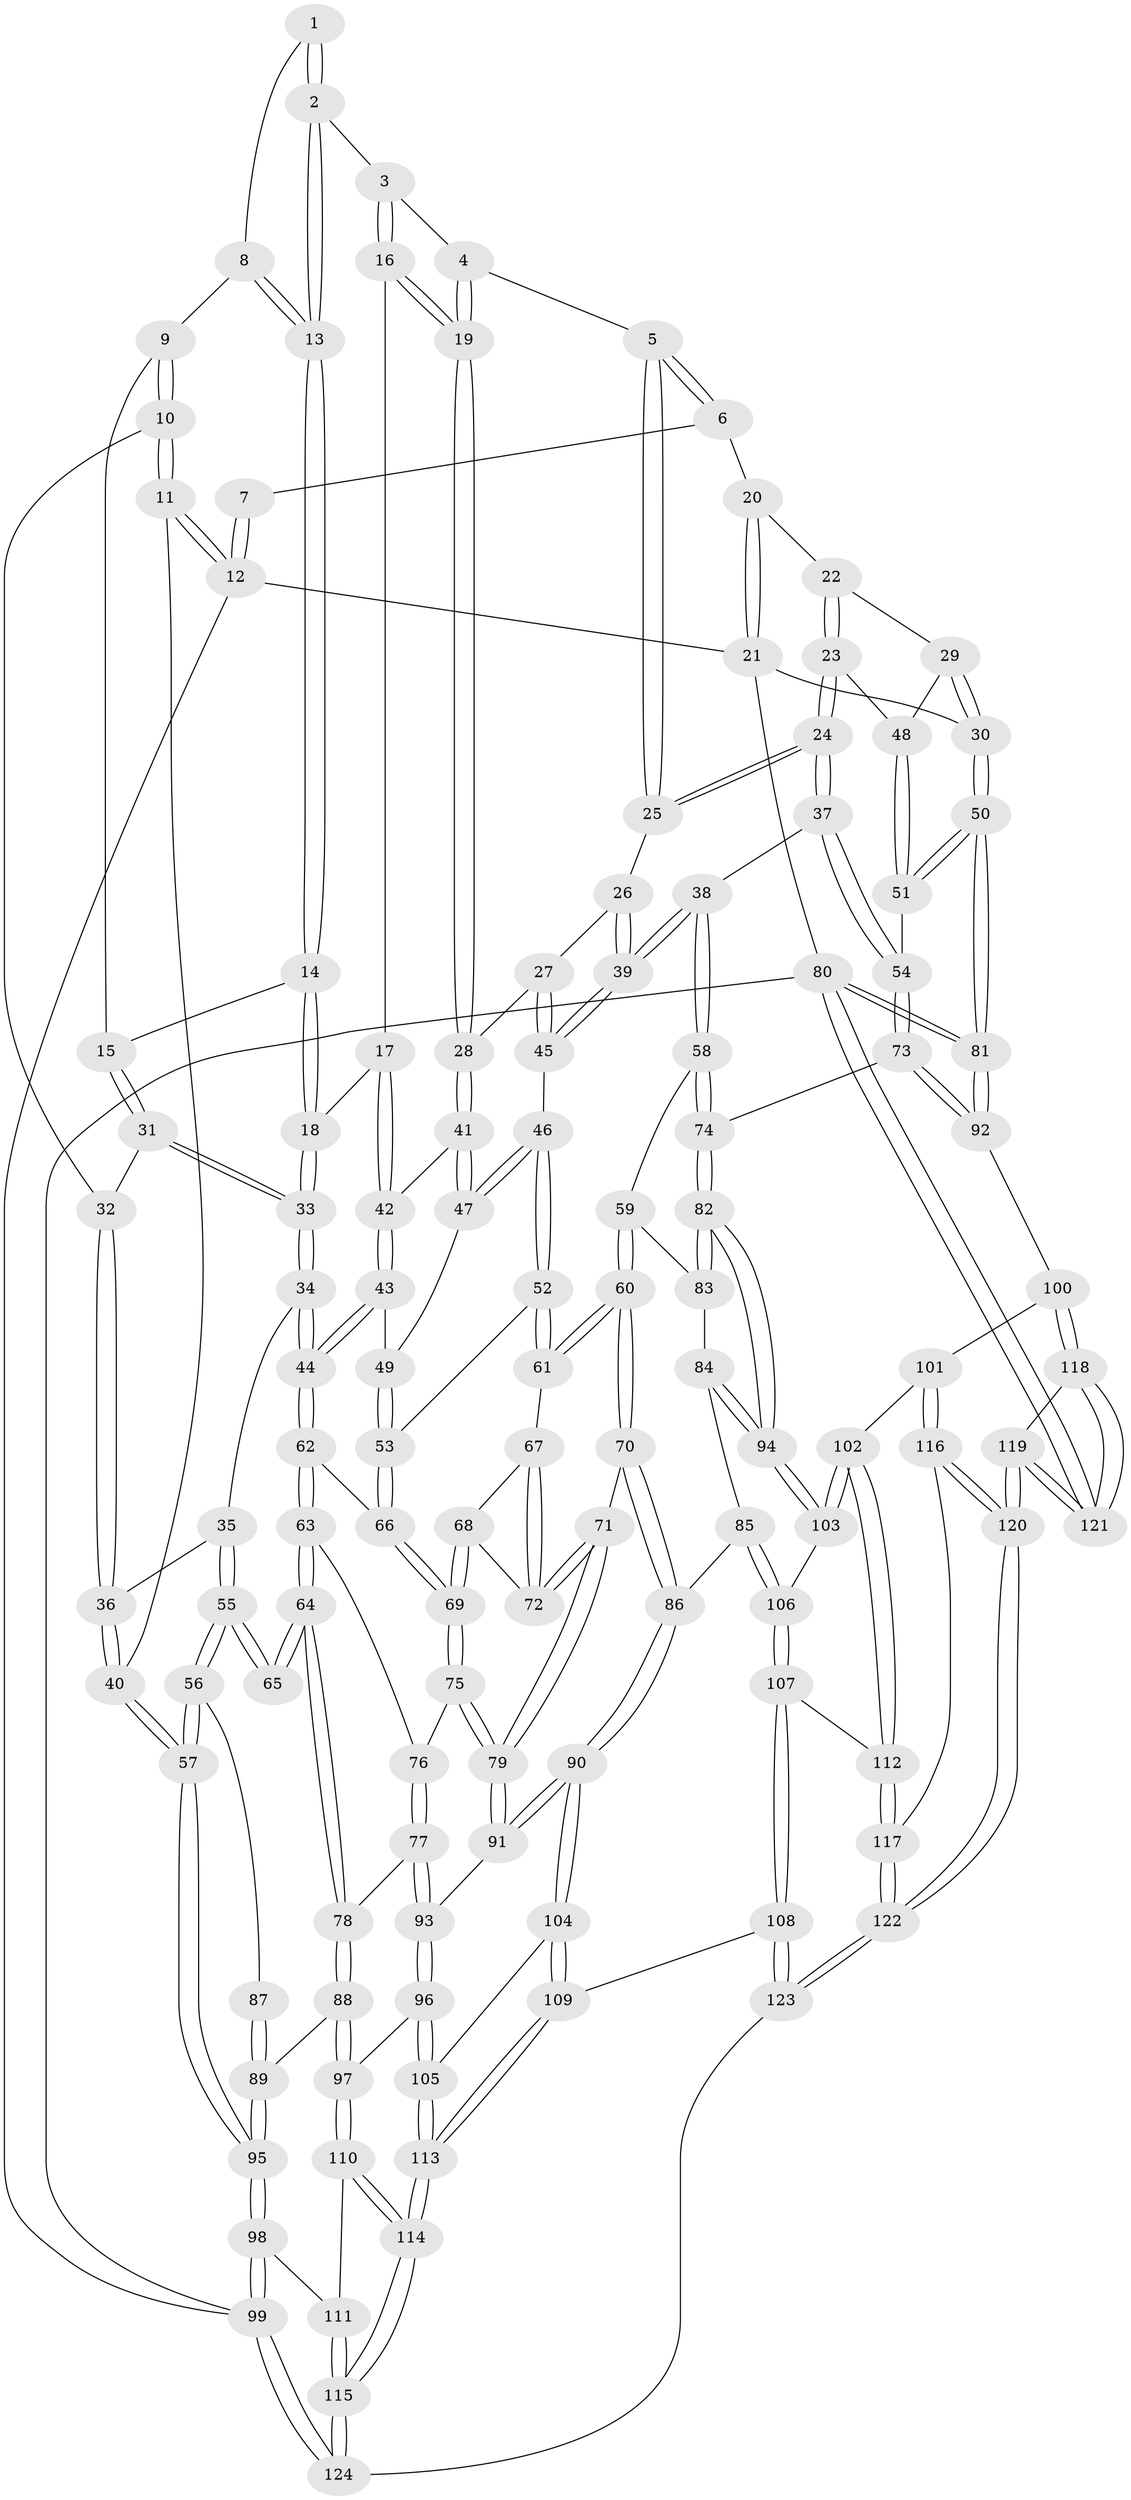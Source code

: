 // coarse degree distribution, {3: 0.11842105263157894, 4: 0.4868421052631579, 5: 0.32894736842105265, 8: 0.013157894736842105, 6: 0.05263157894736842}
// Generated by graph-tools (version 1.1) at 2025/42/03/06/25 10:42:30]
// undirected, 124 vertices, 307 edges
graph export_dot {
graph [start="1"]
  node [color=gray90,style=filled];
  1 [pos="+0.14073105803363656+0"];
  2 [pos="+0.2864110745776276+0.07823286261959893"];
  3 [pos="+0.3371257939078747+0.06282432095653029"];
  4 [pos="+0.5614598936103193+0"];
  5 [pos="+0.6305114502086259+0"];
  6 [pos="+0.6335122866216938+0"];
  7 [pos="+0.13539271281631954+0"];
  8 [pos="+0.13507898985462582+0"];
  9 [pos="+0.06525224593739706+0.04474485268809268"];
  10 [pos="+0+0.1412493275851969"];
  11 [pos="+0+0.1182477614751774"];
  12 [pos="+0+0"];
  13 [pos="+0.1974210755542384+0.13240440592312544"];
  14 [pos="+0.1885900935827011+0.15399591121539014"];
  15 [pos="+0.15519059177305658+0.16302399904224452"];
  16 [pos="+0.31988860514809014+0.23176998114600583"];
  17 [pos="+0.25587138237857926+0.2316543559035157"];
  18 [pos="+0.25019630921679137+0.23048476922368777"];
  19 [pos="+0.375933048457836+0.24562510133882265"];
  20 [pos="+0.7140396361193349+0"];
  21 [pos="+1+0"];
  22 [pos="+0.7805100254597072+0.14515936183815129"];
  23 [pos="+0.6732096884442498+0.36136538527322015"];
  24 [pos="+0.6660660004264546+0.3633172330853148"];
  25 [pos="+0.6055548691874484+0.12445248744746636"];
  26 [pos="+0.5210921339732114+0.25654011816393996"];
  27 [pos="+0.4423214696801563+0.28360207556523476"];
  28 [pos="+0.3785643960340172+0.25068371629621966"];
  29 [pos="+0.818437159422746+0.28058034894448947"];
  30 [pos="+1+0.33215326767738723"];
  31 [pos="+0.0976112718692254+0.18948583162697422"];
  32 [pos="+0.074827394275357+0.19773260853261265"];
  33 [pos="+0.19510576000292168+0.3408331469233091"];
  34 [pos="+0.1815943792970794+0.37737242971081036"];
  35 [pos="+0.08414983968275144+0.3698749021556475"];
  36 [pos="+0.0808945254761664+0.36856613195857196"];
  37 [pos="+0.6300521573161226+0.4145453697826816"];
  38 [pos="+0.6160140921335977+0.4236257632385374"];
  39 [pos="+0.5587068867118105+0.3991930609332086"];
  40 [pos="+0+0.462774196080544"];
  41 [pos="+0.35764419937831843+0.3384508393062876"];
  42 [pos="+0.2946878071630307+0.33077270516641205"];
  43 [pos="+0.23333729755672306+0.40722013924981215"];
  44 [pos="+0.21749073426684465+0.4131674953924324"];
  45 [pos="+0.4784858840575884+0.39443221436160736"];
  46 [pos="+0.47707554367246674+0.39516473015055564"];
  47 [pos="+0.3595986705788638+0.35373679048230827"];
  48 [pos="+0.7721545063924651+0.3411868666051614"];
  49 [pos="+0.3379340933995797+0.3931300505073321"];
  50 [pos="+1+0.43279345603881036"];
  51 [pos="+0.90734275628228+0.5162240186174858"];
  52 [pos="+0.42522369272947513+0.4571655776185789"];
  53 [pos="+0.3694112590508963+0.449533194326295"];
  54 [pos="+0.8714788536074042+0.548371044499496"];
  55 [pos="+0.09967168858662906+0.4799348535868364"];
  56 [pos="+0+0.5267316379183422"];
  57 [pos="+0+0.5187519532617155"];
  58 [pos="+0.6088582925973676+0.4634432563201812"];
  59 [pos="+0.5827487499109217+0.5355009891448069"];
  60 [pos="+0.5575251162396572+0.5555011574087598"];
  61 [pos="+0.4286798527081715+0.4738953184973622"];
  62 [pos="+0.2300595118235123+0.5021303800901415"];
  63 [pos="+0.22856613504732762+0.5054706358542606"];
  64 [pos="+0.15595913063270123+0.5646130208850014"];
  65 [pos="+0.13287547412765915+0.5610749005800385"];
  66 [pos="+0.32183516199022427+0.49756892767372424"];
  67 [pos="+0.42733585134097624+0.4791356620529845"];
  68 [pos="+0.41172750007859926+0.5252050556351553"];
  69 [pos="+0.3774418726668399+0.559722124502651"];
  70 [pos="+0.5441841484560337+0.5732494449846406"];
  71 [pos="+0.49150937941503064+0.5744373772933569"];
  72 [pos="+0.4802512834835429+0.5662383209863431"];
  73 [pos="+0.8278617818884856+0.6272171798356647"];
  74 [pos="+0.821952020908192+0.6302256255403413"];
  75 [pos="+0.37407520305717123+0.6203677156258498"];
  76 [pos="+0.25040343215962174+0.5355589839208431"];
  77 [pos="+0.28808824831119584+0.670842377026389"];
  78 [pos="+0.18798656970918093+0.6762421098392797"];
  79 [pos="+0.37486951203291996+0.6235148542599891"];
  80 [pos="+1+1"];
  81 [pos="+1+0.8383763616256489"];
  82 [pos="+0.7774571730693071+0.6612072479496044"];
  83 [pos="+0.5963987493753378+0.5475566340148464"];
  84 [pos="+0.6462815056490807+0.6814127767054463"];
  85 [pos="+0.5434662356761617+0.711071894281922"];
  86 [pos="+0.5315354447429653+0.7033346411266425"];
  87 [pos="+0.10603745376460841+0.5670128574037089"];
  88 [pos="+0.15299599735097077+0.7351186987686513"];
  89 [pos="+0.04131246570879112+0.7217857742598565"];
  90 [pos="+0.4219326766129141+0.731785044832892"];
  91 [pos="+0.36470257226815245+0.6796354937282248"];
  92 [pos="+0.9860136963876495+0.805483392152445"];
  93 [pos="+0.33495316862415075+0.6840833690246045"];
  94 [pos="+0.7607335429015741+0.6841117267946891"];
  95 [pos="+0+0.7845407561664093"];
  96 [pos="+0.2536178318098673+0.8100619054740815"];
  97 [pos="+0.1638215853964226+0.7612246004978791"];
  98 [pos="+0+0.7938709459857448"];
  99 [pos="+0+1"];
  100 [pos="+0.8488568281303747+0.8874425059218192"];
  101 [pos="+0.834205559500378+0.8838626671685865"];
  102 [pos="+0.7404081932127119+0.8013921219973985"];
  103 [pos="+0.7452541187910547+0.7527239295272097"];
  104 [pos="+0.41364494249496137+0.7986597103286005"];
  105 [pos="+0.266538861527288+0.8348515030864375"];
  106 [pos="+0.5591708925990683+0.7399645367754759"];
  107 [pos="+0.6087270015203954+0.8801900272793514"];
  108 [pos="+0.479862692734366+0.9100389873556113"];
  109 [pos="+0.43817177357849946+0.8779081401335367"];
  110 [pos="+0.13156627759235026+0.8451768965117739"];
  111 [pos="+0.06914207061618627+0.8823227273258286"];
  112 [pos="+0.6101350686324061+0.8807183275317026"];
  113 [pos="+0.2592514696136469+0.9553509860493213"];
  114 [pos="+0.25859811297609153+0.9564389855164361"];
  115 [pos="+0.21171346428438872+1"];
  116 [pos="+0.765143876192304+0.9469264068048223"];
  117 [pos="+0.6263565879524879+0.9167541103602771"];
  118 [pos="+0.8509516710792523+0.8944596636431652"];
  119 [pos="+0.7237335154740652+1"];
  120 [pos="+0.6870910635014702+1"];
  121 [pos="+1+1"];
  122 [pos="+0.6862995967109334+1"];
  123 [pos="+0.4248539511488021+1"];
  124 [pos="+0.20899360170562178+1"];
  1 -- 2;
  1 -- 2;
  1 -- 8;
  2 -- 3;
  2 -- 13;
  2 -- 13;
  3 -- 4;
  3 -- 16;
  3 -- 16;
  4 -- 5;
  4 -- 19;
  4 -- 19;
  5 -- 6;
  5 -- 6;
  5 -- 25;
  5 -- 25;
  6 -- 7;
  6 -- 20;
  7 -- 12;
  7 -- 12;
  8 -- 9;
  8 -- 13;
  8 -- 13;
  9 -- 10;
  9 -- 10;
  9 -- 15;
  10 -- 11;
  10 -- 11;
  10 -- 32;
  11 -- 12;
  11 -- 12;
  11 -- 40;
  12 -- 21;
  12 -- 99;
  13 -- 14;
  13 -- 14;
  14 -- 15;
  14 -- 18;
  14 -- 18;
  15 -- 31;
  15 -- 31;
  16 -- 17;
  16 -- 19;
  16 -- 19;
  17 -- 18;
  17 -- 42;
  17 -- 42;
  18 -- 33;
  18 -- 33;
  19 -- 28;
  19 -- 28;
  20 -- 21;
  20 -- 21;
  20 -- 22;
  21 -- 30;
  21 -- 80;
  22 -- 23;
  22 -- 23;
  22 -- 29;
  23 -- 24;
  23 -- 24;
  23 -- 48;
  24 -- 25;
  24 -- 25;
  24 -- 37;
  24 -- 37;
  25 -- 26;
  26 -- 27;
  26 -- 39;
  26 -- 39;
  27 -- 28;
  27 -- 45;
  27 -- 45;
  28 -- 41;
  28 -- 41;
  29 -- 30;
  29 -- 30;
  29 -- 48;
  30 -- 50;
  30 -- 50;
  31 -- 32;
  31 -- 33;
  31 -- 33;
  32 -- 36;
  32 -- 36;
  33 -- 34;
  33 -- 34;
  34 -- 35;
  34 -- 44;
  34 -- 44;
  35 -- 36;
  35 -- 55;
  35 -- 55;
  36 -- 40;
  36 -- 40;
  37 -- 38;
  37 -- 54;
  37 -- 54;
  38 -- 39;
  38 -- 39;
  38 -- 58;
  38 -- 58;
  39 -- 45;
  39 -- 45;
  40 -- 57;
  40 -- 57;
  41 -- 42;
  41 -- 47;
  41 -- 47;
  42 -- 43;
  42 -- 43;
  43 -- 44;
  43 -- 44;
  43 -- 49;
  44 -- 62;
  44 -- 62;
  45 -- 46;
  46 -- 47;
  46 -- 47;
  46 -- 52;
  46 -- 52;
  47 -- 49;
  48 -- 51;
  48 -- 51;
  49 -- 53;
  49 -- 53;
  50 -- 51;
  50 -- 51;
  50 -- 81;
  50 -- 81;
  51 -- 54;
  52 -- 53;
  52 -- 61;
  52 -- 61;
  53 -- 66;
  53 -- 66;
  54 -- 73;
  54 -- 73;
  55 -- 56;
  55 -- 56;
  55 -- 65;
  55 -- 65;
  56 -- 57;
  56 -- 57;
  56 -- 87;
  57 -- 95;
  57 -- 95;
  58 -- 59;
  58 -- 74;
  58 -- 74;
  59 -- 60;
  59 -- 60;
  59 -- 83;
  60 -- 61;
  60 -- 61;
  60 -- 70;
  60 -- 70;
  61 -- 67;
  62 -- 63;
  62 -- 63;
  62 -- 66;
  63 -- 64;
  63 -- 64;
  63 -- 76;
  64 -- 65;
  64 -- 65;
  64 -- 78;
  64 -- 78;
  66 -- 69;
  66 -- 69;
  67 -- 68;
  67 -- 72;
  67 -- 72;
  68 -- 69;
  68 -- 69;
  68 -- 72;
  69 -- 75;
  69 -- 75;
  70 -- 71;
  70 -- 86;
  70 -- 86;
  71 -- 72;
  71 -- 72;
  71 -- 79;
  71 -- 79;
  73 -- 74;
  73 -- 92;
  73 -- 92;
  74 -- 82;
  74 -- 82;
  75 -- 76;
  75 -- 79;
  75 -- 79;
  76 -- 77;
  76 -- 77;
  77 -- 78;
  77 -- 93;
  77 -- 93;
  78 -- 88;
  78 -- 88;
  79 -- 91;
  79 -- 91;
  80 -- 81;
  80 -- 81;
  80 -- 121;
  80 -- 121;
  80 -- 99;
  81 -- 92;
  81 -- 92;
  82 -- 83;
  82 -- 83;
  82 -- 94;
  82 -- 94;
  83 -- 84;
  84 -- 85;
  84 -- 94;
  84 -- 94;
  85 -- 86;
  85 -- 106;
  85 -- 106;
  86 -- 90;
  86 -- 90;
  87 -- 89;
  87 -- 89;
  88 -- 89;
  88 -- 97;
  88 -- 97;
  89 -- 95;
  89 -- 95;
  90 -- 91;
  90 -- 91;
  90 -- 104;
  90 -- 104;
  91 -- 93;
  92 -- 100;
  93 -- 96;
  93 -- 96;
  94 -- 103;
  94 -- 103;
  95 -- 98;
  95 -- 98;
  96 -- 97;
  96 -- 105;
  96 -- 105;
  97 -- 110;
  97 -- 110;
  98 -- 99;
  98 -- 99;
  98 -- 111;
  99 -- 124;
  99 -- 124;
  100 -- 101;
  100 -- 118;
  100 -- 118;
  101 -- 102;
  101 -- 116;
  101 -- 116;
  102 -- 103;
  102 -- 103;
  102 -- 112;
  102 -- 112;
  103 -- 106;
  104 -- 105;
  104 -- 109;
  104 -- 109;
  105 -- 113;
  105 -- 113;
  106 -- 107;
  106 -- 107;
  107 -- 108;
  107 -- 108;
  107 -- 112;
  108 -- 109;
  108 -- 123;
  108 -- 123;
  109 -- 113;
  109 -- 113;
  110 -- 111;
  110 -- 114;
  110 -- 114;
  111 -- 115;
  111 -- 115;
  112 -- 117;
  112 -- 117;
  113 -- 114;
  113 -- 114;
  114 -- 115;
  114 -- 115;
  115 -- 124;
  115 -- 124;
  116 -- 117;
  116 -- 120;
  116 -- 120;
  117 -- 122;
  117 -- 122;
  118 -- 119;
  118 -- 121;
  118 -- 121;
  119 -- 120;
  119 -- 120;
  119 -- 121;
  119 -- 121;
  120 -- 122;
  120 -- 122;
  122 -- 123;
  122 -- 123;
  123 -- 124;
}

